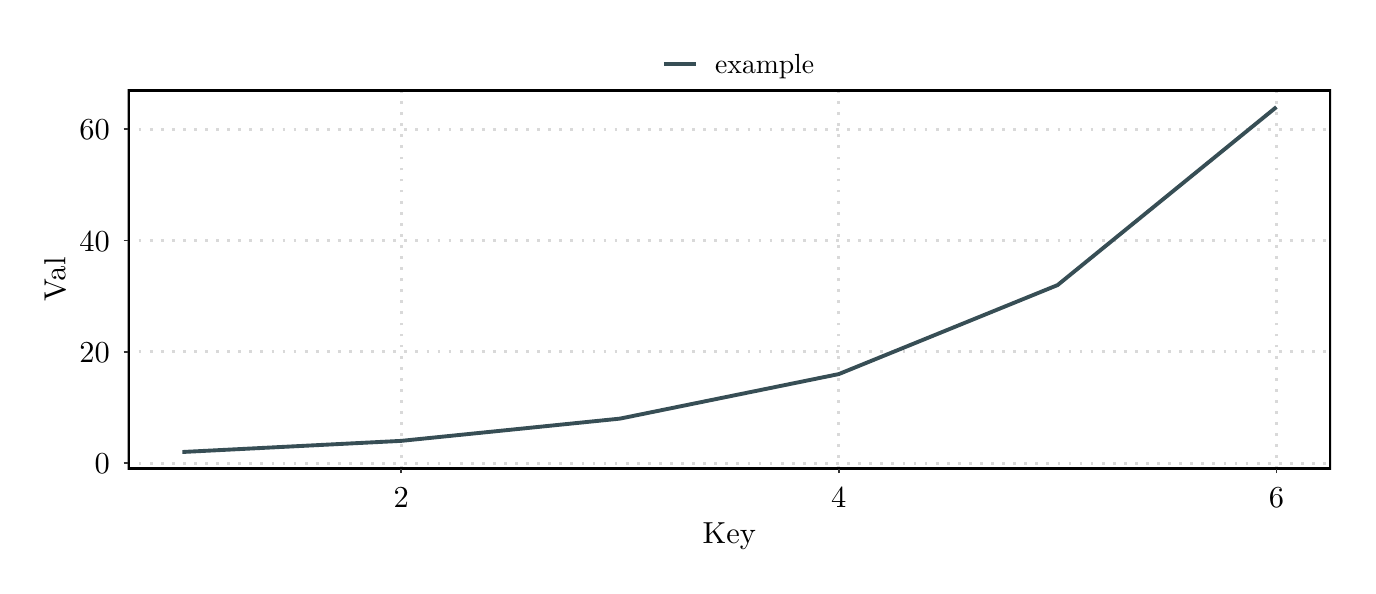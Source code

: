 % Created by tikzDevice version 0.12.3.1 on 2022-10-07 14:29:32
% !TEX encoding = UTF-8 Unicode
\begin{tikzpicture}[x=1pt,y=1pt]
\definecolor{fillColor}{RGB}{255,255,255}
\path[use as bounding box,fill=fillColor,fill opacity=0.00] (0,0) rectangle (476.98,194.41);
\begin{scope}
\path[clip] (  0.00,  0.00) rectangle (476.98,194.41);
\definecolor{drawColor}{RGB}{255,255,255}
\definecolor{fillColor}{RGB}{255,255,255}

\path[draw=drawColor,line width= 0.6pt,line join=round,line cap=round,fill=fillColor] (  0.00,  0.00) rectangle (476.98,194.41);
\end{scope}
\begin{scope}
\path[clip] ( 36.13, 34.85) rectangle (470.98,171.95);
\definecolor{fillColor}{RGB}{255,255,255}

\path[fill=fillColor] ( 36.13, 34.85) rectangle (470.98,171.95);
\definecolor{drawColor}{gray}{0.85}

\path[draw=drawColor,line width= 1.1pt,dash pattern=on 1pt off 3pt ,line join=round] ( 36.13, 37.06) --
	(470.98, 37.06);

\path[draw=drawColor,line width= 1.1pt,dash pattern=on 1pt off 3pt ,line join=round] ( 36.13, 77.27) --
	(470.98, 77.27);

\path[draw=drawColor,line width= 1.1pt,dash pattern=on 1pt off 3pt ,line join=round] ( 36.13,117.47) --
	(470.98,117.47);

\path[draw=drawColor,line width= 1.1pt,dash pattern=on 1pt off 3pt ,line join=round] ( 36.13,157.68) --
	(470.98,157.68);

\path[draw=drawColor,line width= 1.1pt,dash pattern=on 1pt off 3pt ,line join=round] (134.96, 34.85) --
	(134.96,171.95);

\path[draw=drawColor,line width= 1.1pt,dash pattern=on 1pt off 3pt ,line join=round] (293.09, 34.85) --
	(293.09,171.95);

\path[draw=drawColor,line width= 1.1pt,dash pattern=on 1pt off 3pt ,line join=round] (451.22, 34.85) --
	(451.22,171.95);
\definecolor{drawColor}{RGB}{55,78,85}

\path[draw=drawColor,line width= 1.4pt,line join=round] ( 55.90, 41.08) --
	(134.96, 45.10) --
	(214.03, 53.14) --
	(293.09, 69.23) --
	(372.15,101.39) --
	(451.22,165.72);
\definecolor{drawColor}{RGB}{0,0,0}

\path[draw=drawColor,line width= 1.7pt,line join=round,line cap=round] ( 36.13, 34.85) rectangle (470.98,171.95);
\end{scope}
\begin{scope}
\path[clip] (  0.00,  0.00) rectangle (476.98,194.41);
\definecolor{drawColor}{RGB}{0,0,0}

\node[text=drawColor,anchor=base east,inner sep=0pt, outer sep=0pt, scale=  1.10] at ( 29.71, 33.27) {0};

\node[text=drawColor,anchor=base east,inner sep=0pt, outer sep=0pt, scale=  1.10] at ( 29.71, 73.48) {20};

\node[text=drawColor,anchor=base east,inner sep=0pt, outer sep=0pt, scale=  1.10] at ( 29.71,113.69) {40};

\node[text=drawColor,anchor=base east,inner sep=0pt, outer sep=0pt, scale=  1.10] at ( 29.71,153.89) {60};
\end{scope}
\begin{scope}
\path[clip] (  0.00,  0.00) rectangle (476.98,194.41);
\definecolor{drawColor}{gray}{0.20}

\path[draw=drawColor,line width= 0.6pt,line join=round] ( 34.71, 37.06) --
	( 36.13, 37.06);

\path[draw=drawColor,line width= 0.6pt,line join=round] ( 34.71, 77.27) --
	( 36.13, 77.27);

\path[draw=drawColor,line width= 0.6pt,line join=round] ( 34.71,117.47) --
	( 36.13,117.47);

\path[draw=drawColor,line width= 0.6pt,line join=round] ( 34.71,157.68) --
	( 36.13,157.68);
\end{scope}
\begin{scope}
\path[clip] (  0.00,  0.00) rectangle (476.98,194.41);
\definecolor{drawColor}{gray}{0.20}

\path[draw=drawColor,line width= 0.6pt,line join=round] (134.96, 33.43) --
	(134.96, 34.85);

\path[draw=drawColor,line width= 0.6pt,line join=round] (293.09, 33.43) --
	(293.09, 34.85);

\path[draw=drawColor,line width= 0.6pt,line join=round] (451.22, 33.43) --
	(451.22, 34.85);
\end{scope}
\begin{scope}
\path[clip] (  0.00,  0.00) rectangle (476.98,194.41);
\definecolor{drawColor}{RGB}{0,0,0}

\node[text=drawColor,anchor=base,inner sep=0pt, outer sep=0pt, scale=  1.10] at (134.96, 20.85) {2};

\node[text=drawColor,anchor=base,inner sep=0pt, outer sep=0pt, scale=  1.10] at (293.09, 20.85) {4};

\node[text=drawColor,anchor=base,inner sep=0pt, outer sep=0pt, scale=  1.10] at (451.22, 20.85) {6};
\end{scope}
\begin{scope}
\path[clip] (  0.00,  0.00) rectangle (476.98,194.41);
\definecolor{drawColor}{RGB}{0,0,0}

\node[text=drawColor,anchor=base,inner sep=0pt, outer sep=0pt, scale=  1.10] at (253.56,  8.14) {Key};
\end{scope}
\begin{scope}
\path[clip] (  0.00,  0.00) rectangle (476.98,194.41);
\definecolor{drawColor}{RGB}{0,0,0}

\node[text=drawColor,rotate= 90.00,anchor=base,inner sep=0pt, outer sep=0pt, scale=  1.10] at ( 13.58,103.40) {Val};
\end{scope}
\begin{scope}
\path[clip] (  0.00,  0.00) rectangle (476.98,194.41);
\definecolor{fillColor}{RGB}{255,255,255}

\path[fill=fillColor] (222.92,183.95) rectangle (284.20,188.41);
\end{scope}
\begin{scope}
\path[clip] (  0.00,  0.00) rectangle (476.98,194.41);
\definecolor{drawColor}{RGB}{55,78,85}

\path[draw=drawColor,line width= 1.4pt,line join=round] (229.86,181.18) -- (241.43,181.18);
\end{scope}
\begin{scope}
\path[clip] (  0.00,  0.00) rectangle (476.98,194.41);
\definecolor{drawColor}{RGB}{0,0,0}

\node[text=drawColor,anchor=base west,inner sep=0pt, outer sep=0pt, scale=  1.00] at (248.37,177.74) {example};
\end{scope}
\end{tikzpicture}
